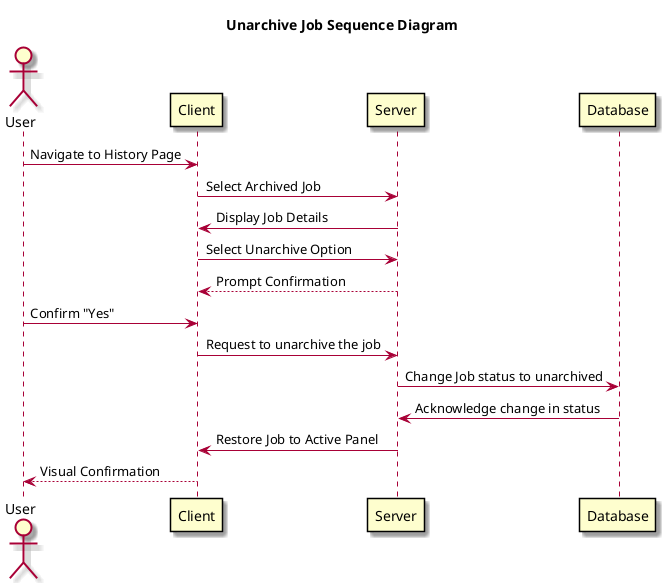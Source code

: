 @startuml
skin rose

skinparam participantPadding 20
skinparam participantBorderColor black

title Unarchive Job Sequence Diagram

actor User
participant Client
participant Server
participant Database

User -> Client: Navigate to History Page
Client -> Server: Select Archived Job
Server -> Client: Display Job Details
Client -> Server: Select Unarchive Option
Server --> Client: Prompt Confirmation
User -> Client: Confirm "Yes"
Client -> Server: Request to unarchive the job
Server -> Database: Change Job status to unarchived
Database -> Server: Acknowledge change in status
Server -> Client: Restore Job to Active Panel
Client --> User: Visual Confirmation

@enduml